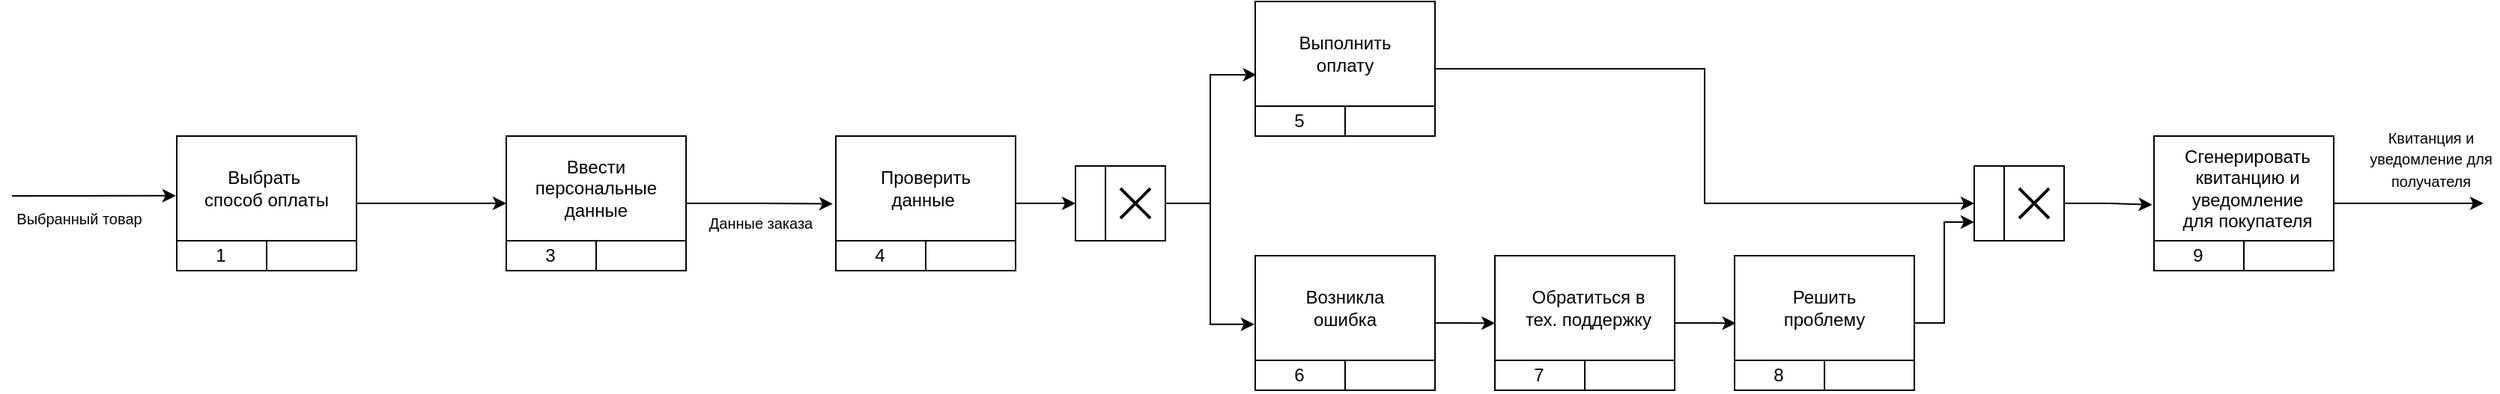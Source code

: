 <mxfile version="24.0.5" type="github">
  <diagram name="Страница — 1" id="WP3lyPiLdqd1BnpXizd3">
    <mxGraphModel dx="2074" dy="851" grid="0" gridSize="10" guides="1" tooltips="1" connect="1" arrows="1" fold="1" page="0" pageScale="1" pageWidth="827" pageHeight="1169" math="0" shadow="0">
      <root>
        <mxCell id="0" />
        <mxCell id="1" parent="0" />
        <mxCell id="_u1zvtb2HaLB47qced07-3" value="" style="verticalLabelPosition=bottom;verticalAlign=top;html=1;shape=mxgraph.basic.rect;fillColor2=none;strokeWidth=1;size=0;indent=5;strokeColor=default;" vertex="1" parent="1">
          <mxGeometry x="80" y="160" width="120" height="90" as="geometry" />
        </mxCell>
        <mxCell id="_u1zvtb2HaLB47qced07-4" value="" style="endArrow=none;html=1;rounded=0;" edge="1" parent="1">
          <mxGeometry width="50" height="50" relative="1" as="geometry">
            <mxPoint x="80" y="230" as="sourcePoint" />
            <mxPoint x="200" y="230" as="targetPoint" />
          </mxGeometry>
        </mxCell>
        <mxCell id="_u1zvtb2HaLB47qced07-5" value="" style="endArrow=none;html=1;rounded=0;" edge="1" parent="1">
          <mxGeometry width="50" height="50" relative="1" as="geometry">
            <mxPoint x="140" y="230" as="sourcePoint" />
            <mxPoint x="140" y="250" as="targetPoint" />
          </mxGeometry>
        </mxCell>
        <mxCell id="_u1zvtb2HaLB47qced07-6" value="Выбрать&amp;nbsp;&lt;div&gt;способ оплаты&lt;/div&gt;" style="text;strokeColor=none;align=center;fillColor=none;html=1;verticalAlign=middle;whiteSpace=wrap;rounded=0;" vertex="1" parent="1">
          <mxGeometry x="95" y="180" width="90" height="30" as="geometry" />
        </mxCell>
        <mxCell id="_u1zvtb2HaLB47qced07-7" value="1" style="text;strokeColor=none;align=center;fillColor=none;html=1;verticalAlign=middle;whiteSpace=wrap;rounded=0;" vertex="1" parent="1">
          <mxGeometry x="102" y="230" width="15" height="20" as="geometry" />
        </mxCell>
        <mxCell id="_u1zvtb2HaLB47qced07-8" value="" style="verticalLabelPosition=bottom;verticalAlign=top;html=1;shape=mxgraph.basic.rect;fillColor2=none;strokeWidth=1;size=0;indent=5;strokeColor=default;" vertex="1" parent="1">
          <mxGeometry x="300" y="160" width="120" height="90" as="geometry" />
        </mxCell>
        <mxCell id="_u1zvtb2HaLB47qced07-9" value="" style="endArrow=none;html=1;rounded=0;" edge="1" parent="1">
          <mxGeometry width="50" height="50" relative="1" as="geometry">
            <mxPoint x="300" y="230" as="sourcePoint" />
            <mxPoint x="420" y="230" as="targetPoint" />
          </mxGeometry>
        </mxCell>
        <mxCell id="_u1zvtb2HaLB47qced07-10" value="" style="endArrow=none;html=1;rounded=0;" edge="1" parent="1">
          <mxGeometry width="50" height="50" relative="1" as="geometry">
            <mxPoint x="360" y="230" as="sourcePoint" />
            <mxPoint x="360" y="250" as="targetPoint" />
          </mxGeometry>
        </mxCell>
        <mxCell id="_u1zvtb2HaLB47qced07-11" value="Ввести&lt;div&gt;персональные&lt;/div&gt;&lt;div&gt;данные&lt;/div&gt;" style="text;strokeColor=none;align=center;fillColor=none;html=1;verticalAlign=middle;whiteSpace=wrap;rounded=0;" vertex="1" parent="1">
          <mxGeometry x="315" y="180" width="90" height="30" as="geometry" />
        </mxCell>
        <mxCell id="_u1zvtb2HaLB47qced07-12" value="3" style="text;strokeColor=none;align=center;fillColor=none;html=1;verticalAlign=middle;whiteSpace=wrap;rounded=0;" vertex="1" parent="1">
          <mxGeometry x="322" y="230" width="15" height="20" as="geometry" />
        </mxCell>
        <mxCell id="_u1zvtb2HaLB47qced07-13" value="" style="endArrow=classic;html=1;rounded=0;entryX=-0.005;entryY=0.443;entryDx=0;entryDy=0;entryPerimeter=0;" edge="1" parent="1" target="_u1zvtb2HaLB47qced07-3">
          <mxGeometry width="50" height="50" relative="1" as="geometry">
            <mxPoint x="-30" y="200" as="sourcePoint" />
            <mxPoint x="20" y="150" as="targetPoint" />
          </mxGeometry>
        </mxCell>
        <mxCell id="_u1zvtb2HaLB47qced07-14" value="&lt;font style=&quot;font-size: 10px;&quot;&gt;Выбранный товар&lt;/font&gt;" style="text;strokeColor=none;align=center;fillColor=none;html=1;verticalAlign=middle;whiteSpace=wrap;rounded=0;" vertex="1" parent="1">
          <mxGeometry x="-30" y="200" width="90" height="30" as="geometry" />
        </mxCell>
        <mxCell id="_u1zvtb2HaLB47qced07-15" style="edgeStyle=orthogonalEdgeStyle;rounded=0;orthogonalLoop=1;jettySize=auto;html=1;" edge="1" parent="1" source="_u1zvtb2HaLB47qced07-3">
          <mxGeometry relative="1" as="geometry">
            <mxPoint x="300" y="205" as="targetPoint" />
          </mxGeometry>
        </mxCell>
        <mxCell id="_u1zvtb2HaLB47qced07-21" value="" style="verticalLabelPosition=bottom;verticalAlign=top;html=1;shape=mxgraph.basic.rect;fillColor2=none;strokeWidth=1;size=0;indent=5;strokeColor=default;" vertex="1" parent="1">
          <mxGeometry x="520" y="160" width="120" height="90" as="geometry" />
        </mxCell>
        <mxCell id="_u1zvtb2HaLB47qced07-22" value="" style="endArrow=none;html=1;rounded=0;" edge="1" parent="1">
          <mxGeometry width="50" height="50" relative="1" as="geometry">
            <mxPoint x="520" y="230" as="sourcePoint" />
            <mxPoint x="640" y="230" as="targetPoint" />
          </mxGeometry>
        </mxCell>
        <mxCell id="_u1zvtb2HaLB47qced07-23" value="" style="endArrow=none;html=1;rounded=0;" edge="1" parent="1">
          <mxGeometry width="50" height="50" relative="1" as="geometry">
            <mxPoint x="580" y="230" as="sourcePoint" />
            <mxPoint x="580" y="250" as="targetPoint" />
          </mxGeometry>
        </mxCell>
        <mxCell id="_u1zvtb2HaLB47qced07-24" value="Проверить данные&amp;nbsp;" style="text;strokeColor=none;align=center;fillColor=none;html=1;verticalAlign=middle;whiteSpace=wrap;rounded=0;" vertex="1" parent="1">
          <mxGeometry x="535" y="180" width="90" height="30" as="geometry" />
        </mxCell>
        <mxCell id="_u1zvtb2HaLB47qced07-25" value="4" style="text;strokeColor=none;align=center;fillColor=none;html=1;verticalAlign=middle;whiteSpace=wrap;rounded=0;" vertex="1" parent="1">
          <mxGeometry x="542" y="230" width="15" height="20" as="geometry" />
        </mxCell>
        <mxCell id="_u1zvtb2HaLB47qced07-27" style="edgeStyle=orthogonalEdgeStyle;rounded=0;orthogonalLoop=1;jettySize=auto;html=1;entryX=-0.017;entryY=0.504;entryDx=0;entryDy=0;entryPerimeter=0;" edge="1" parent="1" source="_u1zvtb2HaLB47qced07-8" target="_u1zvtb2HaLB47qced07-21">
          <mxGeometry relative="1" as="geometry" />
        </mxCell>
        <mxCell id="_u1zvtb2HaLB47qced07-28" value="&lt;font style=&quot;font-size: 10px;&quot;&gt;Данные заказа&lt;/font&gt;" style="text;strokeColor=none;align=center;fillColor=none;html=1;verticalAlign=middle;whiteSpace=wrap;rounded=0;" vertex="1" parent="1">
          <mxGeometry x="425" y="203" width="90" height="30" as="geometry" />
        </mxCell>
        <mxCell id="_u1zvtb2HaLB47qced07-31" value="" style="swimlane;html=1;startSize=20;fontStyle=0;collapsible=0;horizontal=0;swimlaneLine=1;swimlaneFillColor=#ffffff;strokeWidth=1;whiteSpace=wrap;" vertex="1" parent="1">
          <mxGeometry x="680" y="180" width="60" height="50" as="geometry" />
        </mxCell>
        <mxCell id="_u1zvtb2HaLB47qced07-30" value="" style="shape=umlDestroy;whiteSpace=wrap;html=1;strokeWidth=2;targetShapes=umlLifeline;" vertex="1" parent="_u1zvtb2HaLB47qced07-31">
          <mxGeometry x="30" y="15" width="20" height="20" as="geometry" />
        </mxCell>
        <mxCell id="_u1zvtb2HaLB47qced07-34" style="edgeStyle=orthogonalEdgeStyle;rounded=0;orthogonalLoop=1;jettySize=auto;html=1;entryX=0;entryY=0.5;entryDx=0;entryDy=0;" edge="1" parent="1" source="_u1zvtb2HaLB47qced07-21" target="_u1zvtb2HaLB47qced07-31">
          <mxGeometry relative="1" as="geometry" />
        </mxCell>
        <mxCell id="_u1zvtb2HaLB47qced07-67" style="edgeStyle=orthogonalEdgeStyle;rounded=0;orthogonalLoop=1;jettySize=auto;html=1;entryX=0;entryY=0.5;entryDx=0;entryDy=0;" edge="1" parent="1" source="_u1zvtb2HaLB47qced07-35" target="_u1zvtb2HaLB47qced07-60">
          <mxGeometry relative="1" as="geometry" />
        </mxCell>
        <mxCell id="_u1zvtb2HaLB47qced07-35" value="" style="verticalLabelPosition=bottom;verticalAlign=top;html=1;shape=mxgraph.basic.rect;fillColor2=none;strokeWidth=1;size=0;indent=5;strokeColor=default;" vertex="1" parent="1">
          <mxGeometry x="800" y="70" width="120" height="90" as="geometry" />
        </mxCell>
        <mxCell id="_u1zvtb2HaLB47qced07-36" value="" style="endArrow=none;html=1;rounded=0;" edge="1" parent="1">
          <mxGeometry width="50" height="50" relative="1" as="geometry">
            <mxPoint x="800" y="140" as="sourcePoint" />
            <mxPoint x="920" y="140" as="targetPoint" />
          </mxGeometry>
        </mxCell>
        <mxCell id="_u1zvtb2HaLB47qced07-37" value="" style="endArrow=none;html=1;rounded=0;" edge="1" parent="1">
          <mxGeometry width="50" height="50" relative="1" as="geometry">
            <mxPoint x="860" y="140" as="sourcePoint" />
            <mxPoint x="860" y="160" as="targetPoint" />
          </mxGeometry>
        </mxCell>
        <mxCell id="_u1zvtb2HaLB47qced07-38" value="Выполнить оплату" style="text;strokeColor=none;align=center;fillColor=none;html=1;verticalAlign=middle;whiteSpace=wrap;rounded=0;" vertex="1" parent="1">
          <mxGeometry x="815" y="90" width="90" height="30" as="geometry" />
        </mxCell>
        <mxCell id="_u1zvtb2HaLB47qced07-39" value="5" style="text;strokeColor=none;align=center;fillColor=none;html=1;verticalAlign=middle;whiteSpace=wrap;rounded=0;" vertex="1" parent="1">
          <mxGeometry x="822" y="140" width="15" height="20" as="geometry" />
        </mxCell>
        <mxCell id="_u1zvtb2HaLB47qced07-40" value="" style="verticalLabelPosition=bottom;verticalAlign=top;html=1;shape=mxgraph.basic.rect;fillColor2=none;strokeWidth=1;size=0;indent=5;strokeColor=default;" vertex="1" parent="1">
          <mxGeometry x="800" y="240" width="120" height="90" as="geometry" />
        </mxCell>
        <mxCell id="_u1zvtb2HaLB47qced07-41" value="" style="endArrow=none;html=1;rounded=0;" edge="1" parent="1">
          <mxGeometry width="50" height="50" relative="1" as="geometry">
            <mxPoint x="800" y="310" as="sourcePoint" />
            <mxPoint x="920" y="310" as="targetPoint" />
          </mxGeometry>
        </mxCell>
        <mxCell id="_u1zvtb2HaLB47qced07-42" value="" style="endArrow=none;html=1;rounded=0;" edge="1" parent="1">
          <mxGeometry width="50" height="50" relative="1" as="geometry">
            <mxPoint x="860" y="310" as="sourcePoint" />
            <mxPoint x="860" y="330" as="targetPoint" />
          </mxGeometry>
        </mxCell>
        <mxCell id="_u1zvtb2HaLB47qced07-43" value="Возникла ошибка" style="text;strokeColor=none;align=center;fillColor=none;html=1;verticalAlign=middle;whiteSpace=wrap;rounded=0;" vertex="1" parent="1">
          <mxGeometry x="815" y="260" width="90" height="30" as="geometry" />
        </mxCell>
        <mxCell id="_u1zvtb2HaLB47qced07-44" value="6" style="text;strokeColor=none;align=center;fillColor=none;html=1;verticalAlign=middle;whiteSpace=wrap;rounded=0;" vertex="1" parent="1">
          <mxGeometry x="822" y="310" width="15" height="20" as="geometry" />
        </mxCell>
        <mxCell id="_u1zvtb2HaLB47qced07-45" value="" style="verticalLabelPosition=bottom;verticalAlign=top;html=1;shape=mxgraph.basic.rect;fillColor2=none;strokeWidth=1;size=0;indent=5;strokeColor=default;" vertex="1" parent="1">
          <mxGeometry x="960" y="240" width="120" height="90" as="geometry" />
        </mxCell>
        <mxCell id="_u1zvtb2HaLB47qced07-46" value="" style="endArrow=none;html=1;rounded=0;" edge="1" parent="1">
          <mxGeometry width="50" height="50" relative="1" as="geometry">
            <mxPoint x="960" y="310" as="sourcePoint" />
            <mxPoint x="1080" y="310" as="targetPoint" />
          </mxGeometry>
        </mxCell>
        <mxCell id="_u1zvtb2HaLB47qced07-47" value="" style="endArrow=none;html=1;rounded=0;" edge="1" parent="1">
          <mxGeometry width="50" height="50" relative="1" as="geometry">
            <mxPoint x="1020" y="310" as="sourcePoint" />
            <mxPoint x="1020" y="330" as="targetPoint" />
          </mxGeometry>
        </mxCell>
        <mxCell id="_u1zvtb2HaLB47qced07-48" value="Обратиться в тех. поддержку" style="text;strokeColor=none;align=center;fillColor=none;html=1;verticalAlign=middle;whiteSpace=wrap;rounded=0;" vertex="1" parent="1">
          <mxGeometry x="975" y="260" width="95" height="30" as="geometry" />
        </mxCell>
        <mxCell id="_u1zvtb2HaLB47qced07-49" value="7" style="text;strokeColor=none;align=center;fillColor=none;html=1;verticalAlign=middle;whiteSpace=wrap;rounded=0;" vertex="1" parent="1">
          <mxGeometry x="982" y="310" width="15" height="20" as="geometry" />
        </mxCell>
        <mxCell id="_u1zvtb2HaLB47qced07-50" value="" style="verticalLabelPosition=bottom;verticalAlign=top;html=1;shape=mxgraph.basic.rect;fillColor2=none;strokeWidth=1;size=0;indent=5;strokeColor=default;" vertex="1" parent="1">
          <mxGeometry x="1120" y="240" width="120" height="90" as="geometry" />
        </mxCell>
        <mxCell id="_u1zvtb2HaLB47qced07-51" value="" style="endArrow=none;html=1;rounded=0;" edge="1" parent="1">
          <mxGeometry width="50" height="50" relative="1" as="geometry">
            <mxPoint x="1120" y="310" as="sourcePoint" />
            <mxPoint x="1240" y="310" as="targetPoint" />
          </mxGeometry>
        </mxCell>
        <mxCell id="_u1zvtb2HaLB47qced07-52" value="" style="endArrow=none;html=1;rounded=0;" edge="1" parent="1">
          <mxGeometry width="50" height="50" relative="1" as="geometry">
            <mxPoint x="1180" y="310" as="sourcePoint" />
            <mxPoint x="1180" y="330" as="targetPoint" />
          </mxGeometry>
        </mxCell>
        <mxCell id="_u1zvtb2HaLB47qced07-53" value="Решить проблему" style="text;strokeColor=none;align=center;fillColor=none;html=1;verticalAlign=middle;whiteSpace=wrap;rounded=0;" vertex="1" parent="1">
          <mxGeometry x="1135" y="260" width="90" height="30" as="geometry" />
        </mxCell>
        <mxCell id="_u1zvtb2HaLB47qced07-54" value="8" style="text;strokeColor=none;align=center;fillColor=none;html=1;verticalAlign=middle;whiteSpace=wrap;rounded=0;" vertex="1" parent="1">
          <mxGeometry x="1142" y="310" width="15" height="20" as="geometry" />
        </mxCell>
        <mxCell id="_u1zvtb2HaLB47qced07-69" style="edgeStyle=orthogonalEdgeStyle;rounded=0;orthogonalLoop=1;jettySize=auto;html=1;" edge="1" parent="1" source="_u1zvtb2HaLB47qced07-55">
          <mxGeometry relative="1" as="geometry">
            <mxPoint x="1620" y="205" as="targetPoint" />
          </mxGeometry>
        </mxCell>
        <mxCell id="_u1zvtb2HaLB47qced07-55" value="" style="verticalLabelPosition=bottom;verticalAlign=top;html=1;shape=mxgraph.basic.rect;fillColor2=none;strokeWidth=1;size=0;indent=5;strokeColor=default;" vertex="1" parent="1">
          <mxGeometry x="1400" y="160" width="120" height="90" as="geometry" />
        </mxCell>
        <mxCell id="_u1zvtb2HaLB47qced07-56" value="" style="endArrow=none;html=1;rounded=0;" edge="1" parent="1">
          <mxGeometry width="50" height="50" relative="1" as="geometry">
            <mxPoint x="1400" y="230" as="sourcePoint" />
            <mxPoint x="1520" y="230" as="targetPoint" />
          </mxGeometry>
        </mxCell>
        <mxCell id="_u1zvtb2HaLB47qced07-57" value="" style="endArrow=none;html=1;rounded=0;" edge="1" parent="1">
          <mxGeometry width="50" height="50" relative="1" as="geometry">
            <mxPoint x="1460" y="230" as="sourcePoint" />
            <mxPoint x="1460" y="250" as="targetPoint" />
          </mxGeometry>
        </mxCell>
        <mxCell id="_u1zvtb2HaLB47qced07-58" value="Сгенерировать квитанцию и уведомление для покупателя" style="text;strokeColor=none;align=center;fillColor=none;html=1;verticalAlign=middle;whiteSpace=wrap;rounded=0;" vertex="1" parent="1">
          <mxGeometry x="1415" y="180" width="95" height="30" as="geometry" />
        </mxCell>
        <mxCell id="_u1zvtb2HaLB47qced07-59" value="9" style="text;strokeColor=none;align=center;fillColor=none;html=1;verticalAlign=middle;whiteSpace=wrap;rounded=0;" vertex="1" parent="1">
          <mxGeometry x="1422" y="230" width="15" height="20" as="geometry" />
        </mxCell>
        <mxCell id="_u1zvtb2HaLB47qced07-60" value="" style="swimlane;html=1;startSize=20;fontStyle=0;collapsible=0;horizontal=0;swimlaneLine=1;swimlaneFillColor=#ffffff;strokeWidth=1;whiteSpace=wrap;" vertex="1" parent="1">
          <mxGeometry x="1280" y="180" width="60" height="50" as="geometry" />
        </mxCell>
        <mxCell id="_u1zvtb2HaLB47qced07-61" value="" style="shape=umlDestroy;whiteSpace=wrap;html=1;strokeWidth=2;targetShapes=umlLifeline;" vertex="1" parent="_u1zvtb2HaLB47qced07-60">
          <mxGeometry x="30" y="15" width="20" height="20" as="geometry" />
        </mxCell>
        <mxCell id="_u1zvtb2HaLB47qced07-62" style="edgeStyle=orthogonalEdgeStyle;rounded=0;orthogonalLoop=1;jettySize=auto;html=1;entryX=0.007;entryY=0.544;entryDx=0;entryDy=0;entryPerimeter=0;" edge="1" parent="1" source="_u1zvtb2HaLB47qced07-31" target="_u1zvtb2HaLB47qced07-35">
          <mxGeometry relative="1" as="geometry" />
        </mxCell>
        <mxCell id="_u1zvtb2HaLB47qced07-63" style="edgeStyle=orthogonalEdgeStyle;rounded=0;orthogonalLoop=1;jettySize=auto;html=1;entryX=-0.005;entryY=0.51;entryDx=0;entryDy=0;entryPerimeter=0;" edge="1" parent="1" source="_u1zvtb2HaLB47qced07-31" target="_u1zvtb2HaLB47qced07-40">
          <mxGeometry relative="1" as="geometry" />
        </mxCell>
        <mxCell id="_u1zvtb2HaLB47qced07-64" style="edgeStyle=orthogonalEdgeStyle;rounded=0;orthogonalLoop=1;jettySize=auto;html=1;entryX=0.001;entryY=0.502;entryDx=0;entryDy=0;entryPerimeter=0;" edge="1" parent="1" source="_u1zvtb2HaLB47qced07-40" target="_u1zvtb2HaLB47qced07-45">
          <mxGeometry relative="1" as="geometry" />
        </mxCell>
        <mxCell id="_u1zvtb2HaLB47qced07-65" style="edgeStyle=orthogonalEdgeStyle;rounded=0;orthogonalLoop=1;jettySize=auto;html=1;entryX=0.007;entryY=0.502;entryDx=0;entryDy=0;entryPerimeter=0;" edge="1" parent="1" source="_u1zvtb2HaLB47qced07-45" target="_u1zvtb2HaLB47qced07-50">
          <mxGeometry relative="1" as="geometry" />
        </mxCell>
        <mxCell id="_u1zvtb2HaLB47qced07-66" style="edgeStyle=orthogonalEdgeStyle;rounded=0;orthogonalLoop=1;jettySize=auto;html=1;entryX=0;entryY=0.75;entryDx=0;entryDy=0;" edge="1" parent="1" source="_u1zvtb2HaLB47qced07-50" target="_u1zvtb2HaLB47qced07-60">
          <mxGeometry relative="1" as="geometry" />
        </mxCell>
        <mxCell id="_u1zvtb2HaLB47qced07-68" style="edgeStyle=orthogonalEdgeStyle;rounded=0;orthogonalLoop=1;jettySize=auto;html=1;entryX=-0.01;entryY=0.51;entryDx=0;entryDy=0;entryPerimeter=0;" edge="1" parent="1" source="_u1zvtb2HaLB47qced07-60" target="_u1zvtb2HaLB47qced07-55">
          <mxGeometry relative="1" as="geometry" />
        </mxCell>
        <mxCell id="_u1zvtb2HaLB47qced07-70" value="&lt;font style=&quot;font-size: 10px;&quot;&gt;Квитанция и уведомление для получателя&lt;/font&gt;" style="text;strokeColor=none;align=center;fillColor=none;html=1;verticalAlign=middle;whiteSpace=wrap;rounded=0;" vertex="1" parent="1">
          <mxGeometry x="1540" y="160" width="90" height="30" as="geometry" />
        </mxCell>
      </root>
    </mxGraphModel>
  </diagram>
</mxfile>
